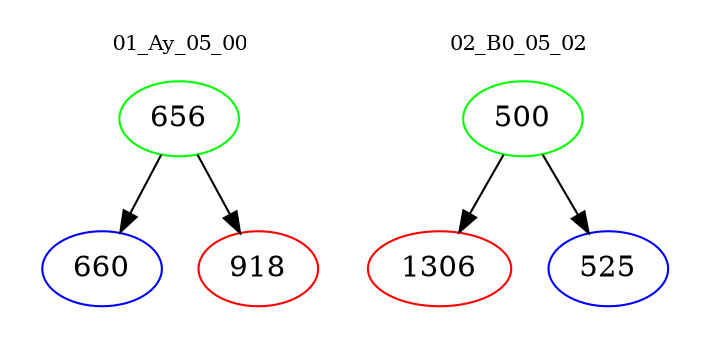 digraph{
subgraph cluster_0 {
color = white
label = "01_Ay_05_00";
fontsize=10;
T0_656 [label="656", color="green"]
T0_656 -> T0_660 [color="black"]
T0_660 [label="660", color="blue"]
T0_656 -> T0_918 [color="black"]
T0_918 [label="918", color="red"]
}
subgraph cluster_1 {
color = white
label = "02_B0_05_02";
fontsize=10;
T1_500 [label="500", color="green"]
T1_500 -> T1_1306 [color="black"]
T1_1306 [label="1306", color="red"]
T1_500 -> T1_525 [color="black"]
T1_525 [label="525", color="blue"]
}
}
